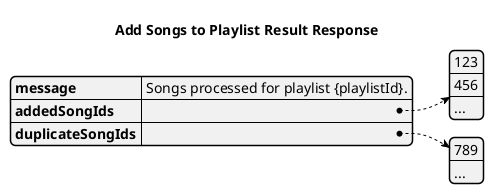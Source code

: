 @startjson
title Add Songs to Playlist Result Response
{
  "message": "Songs processed for playlist {playlistId}.",
  "addedSongIds": [123, 456, "..."],
  "duplicateSongIds": [789, "..."]
}
@endjson
